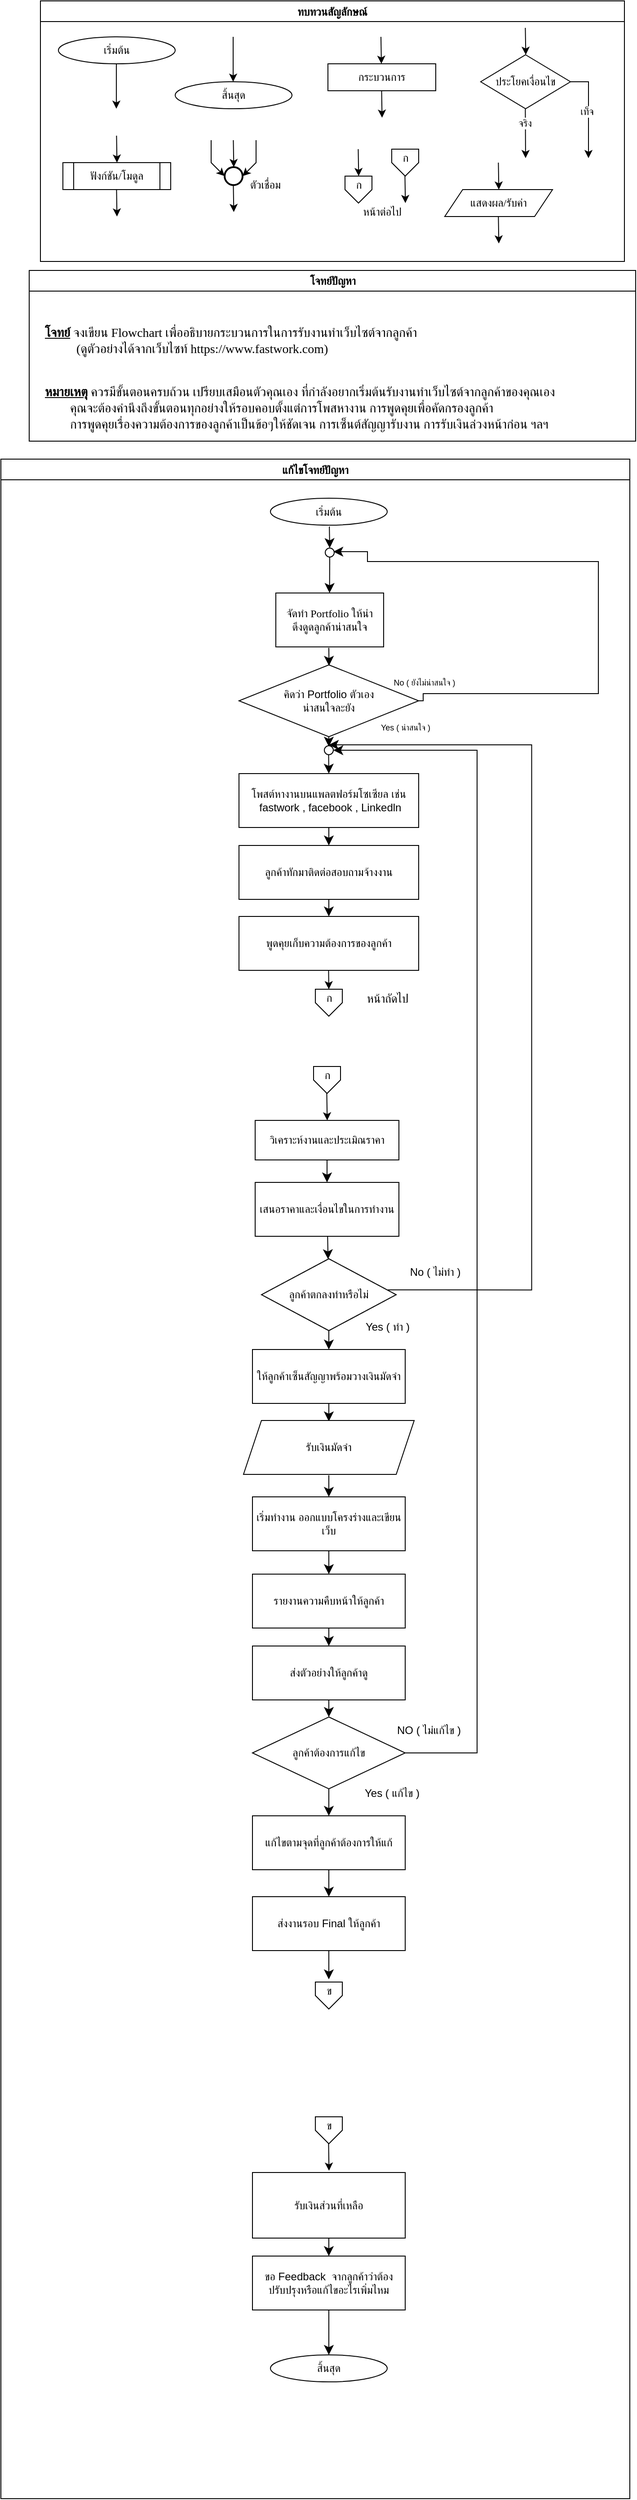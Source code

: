 <mxfile version="28.0.1">
  <diagram name="Page-1" id="DssRzBVpUx6aVscQZ6Vy">
    <mxGraphModel dx="2907" dy="918" grid="1" gridSize="10" guides="1" tooltips="1" connect="1" arrows="1" fold="1" page="1" pageScale="1" pageWidth="827" pageHeight="1169" math="0" shadow="0">
      <root>
        <mxCell id="0" />
        <mxCell id="1" parent="0" />
        <mxCell id="rm-N7uv2QARpRpkkR8JZ-1" value="ทบทวนสัญลักษณ์" style="swimlane;fontFamily=Sarabun;fontSource=https%3A%2F%2Ffonts.googleapis.com%2Fcss%3Ffamily%3DSarabun;" parent="1" vertex="1">
          <mxGeometry x="-720" y="20" width="650" height="290" as="geometry" />
        </mxCell>
        <mxCell id="rm-N7uv2QARpRpkkR8JZ-2" value="&lt;font data-font-src=&quot;https://fonts.googleapis.com/css?family=Sarabun&quot; face=&quot;Sarabun&quot;&gt;เริ่มต้น&lt;/font&gt;" style="ellipse;whiteSpace=wrap;html=1;" parent="rm-N7uv2QARpRpkkR8JZ-1" vertex="1">
          <mxGeometry x="20" y="40" width="130" height="30" as="geometry" />
        </mxCell>
        <mxCell id="rm-N7uv2QARpRpkkR8JZ-3" value="" style="endArrow=classic;html=1;rounded=0;" parent="rm-N7uv2QARpRpkkR8JZ-1" edge="1">
          <mxGeometry width="50" height="50" relative="1" as="geometry">
            <mxPoint x="84.5" y="70" as="sourcePoint" />
            <mxPoint x="84.5" y="120" as="targetPoint" />
          </mxGeometry>
        </mxCell>
        <mxCell id="rm-N7uv2QARpRpkkR8JZ-4" value="&lt;font face=&quot;Sarabun&quot;&gt;สิ้นสุด&lt;/font&gt;" style="ellipse;whiteSpace=wrap;html=1;" parent="rm-N7uv2QARpRpkkR8JZ-1" vertex="1">
          <mxGeometry x="150" y="90" width="130" height="30" as="geometry" />
        </mxCell>
        <mxCell id="rm-N7uv2QARpRpkkR8JZ-5" value="" style="endArrow=classic;html=1;rounded=0;" parent="rm-N7uv2QARpRpkkR8JZ-1" edge="1">
          <mxGeometry width="50" height="50" relative="1" as="geometry">
            <mxPoint x="214.5" y="40" as="sourcePoint" />
            <mxPoint x="214.5" y="90" as="targetPoint" />
          </mxGeometry>
        </mxCell>
        <mxCell id="rm-N7uv2QARpRpkkR8JZ-6" value="กระบวนการ" style="rounded=0;whiteSpace=wrap;html=1;fontFamily=Sarabun;fontSource=https%3A%2F%2Ffonts.googleapis.com%2Fcss%3Ffamily%3DSarabun;" parent="rm-N7uv2QARpRpkkR8JZ-1" vertex="1">
          <mxGeometry x="320" y="70" width="120" height="30" as="geometry" />
        </mxCell>
        <mxCell id="rm-N7uv2QARpRpkkR8JZ-7" value="" style="endArrow=classic;html=1;rounded=0;" parent="rm-N7uv2QARpRpkkR8JZ-1" edge="1">
          <mxGeometry width="50" height="50" relative="1" as="geometry">
            <mxPoint x="379" y="40" as="sourcePoint" />
            <mxPoint x="379.5" y="70" as="targetPoint" />
          </mxGeometry>
        </mxCell>
        <mxCell id="rm-N7uv2QARpRpkkR8JZ-8" value="" style="endArrow=classic;html=1;rounded=0;" parent="rm-N7uv2QARpRpkkR8JZ-1" edge="1">
          <mxGeometry width="50" height="50" relative="1" as="geometry">
            <mxPoint x="379.75" y="100" as="sourcePoint" />
            <mxPoint x="380.25" y="130" as="targetPoint" />
          </mxGeometry>
        </mxCell>
        <mxCell id="rm-N7uv2QARpRpkkR8JZ-9" value="ประโยคเงื่อนไข" style="rhombus;whiteSpace=wrap;html=1;fontFamily=Sarabun;fontSource=https%3A%2F%2Ffonts.googleapis.com%2Fcss%3Ffamily%3DSarabun;" parent="rm-N7uv2QARpRpkkR8JZ-1" vertex="1">
          <mxGeometry x="490" y="60" width="100" height="60" as="geometry" />
        </mxCell>
        <mxCell id="rm-N7uv2QARpRpkkR8JZ-10" value="" style="endArrow=classic;html=1;rounded=0;" parent="rm-N7uv2QARpRpkkR8JZ-1" edge="1">
          <mxGeometry width="50" height="50" relative="1" as="geometry">
            <mxPoint x="539.71" y="30" as="sourcePoint" />
            <mxPoint x="540.21" y="60" as="targetPoint" />
          </mxGeometry>
        </mxCell>
        <mxCell id="rm-N7uv2QARpRpkkR8JZ-11" value="" style="endArrow=classic;html=1;rounded=0;" parent="rm-N7uv2QARpRpkkR8JZ-1" edge="1">
          <mxGeometry width="50" height="50" relative="1" as="geometry">
            <mxPoint x="539.71" y="120" as="sourcePoint" />
            <mxPoint x="540" y="175" as="targetPoint" />
          </mxGeometry>
        </mxCell>
        <mxCell id="rm-N7uv2QARpRpkkR8JZ-12" value="จริง" style="edgeLabel;html=1;align=center;verticalAlign=middle;resizable=0;points=[];fontFamily=Sarabun;fontSource=https%3A%2F%2Ffonts.googleapis.com%2Fcss%3Ffamily%3DSarabun;" parent="rm-N7uv2QARpRpkkR8JZ-11" vertex="1" connectable="0">
          <mxGeometry x="-0.414" y="-1" relative="1" as="geometry">
            <mxPoint as="offset" />
          </mxGeometry>
        </mxCell>
        <mxCell id="rm-N7uv2QARpRpkkR8JZ-13" value="" style="endArrow=classic;html=1;rounded=0;exitX=1;exitY=0.5;exitDx=0;exitDy=0;" parent="rm-N7uv2QARpRpkkR8JZ-1" source="rm-N7uv2QARpRpkkR8JZ-9" edge="1">
          <mxGeometry width="50" height="50" relative="1" as="geometry">
            <mxPoint x="620" y="95" as="sourcePoint" />
            <mxPoint x="610" y="175" as="targetPoint" />
            <Array as="points">
              <mxPoint x="610" y="90" />
            </Array>
          </mxGeometry>
        </mxCell>
        <mxCell id="rm-N7uv2QARpRpkkR8JZ-14" value="&lt;font data-font-src=&quot;https://fonts.googleapis.com/css?family=Sarabun&quot; face=&quot;Sarabun&quot;&gt;เท็จ&lt;/font&gt;" style="edgeLabel;html=1;align=center;verticalAlign=middle;resizable=0;points=[];" parent="rm-N7uv2QARpRpkkR8JZ-13" vertex="1" connectable="0">
          <mxGeometry x="-0.002" y="-2" relative="1" as="geometry">
            <mxPoint as="offset" />
          </mxGeometry>
        </mxCell>
        <mxCell id="rm-N7uv2QARpRpkkR8JZ-15" value="&lt;font data-font-src=&quot;https://fonts.googleapis.com/css?family=Sarabun&quot; face=&quot;Sarabun&quot;&gt;ฟังก์ชัน/โมดูล&lt;/font&gt;" style="shape=process;whiteSpace=wrap;html=1;backgroundOutline=1;" parent="rm-N7uv2QARpRpkkR8JZ-1" vertex="1">
          <mxGeometry x="25" y="180" width="120" height="30" as="geometry" />
        </mxCell>
        <mxCell id="rm-N7uv2QARpRpkkR8JZ-16" value="" style="endArrow=classic;html=1;rounded=0;" parent="rm-N7uv2QARpRpkkR8JZ-1" edge="1">
          <mxGeometry width="50" height="50" relative="1" as="geometry">
            <mxPoint x="84.71" y="150" as="sourcePoint" />
            <mxPoint x="85.21" y="180" as="targetPoint" />
          </mxGeometry>
        </mxCell>
        <mxCell id="rm-N7uv2QARpRpkkR8JZ-17" value="" style="endArrow=classic;html=1;rounded=0;" parent="rm-N7uv2QARpRpkkR8JZ-1" edge="1">
          <mxGeometry width="50" height="50" relative="1" as="geometry">
            <mxPoint x="84.71" y="210" as="sourcePoint" />
            <mxPoint x="85.21" y="240" as="targetPoint" />
          </mxGeometry>
        </mxCell>
        <mxCell id="rm-N7uv2QARpRpkkR8JZ-18" value="" style="strokeWidth=2;html=1;shape=mxgraph.flowchart.start_2;whiteSpace=wrap;" parent="rm-N7uv2QARpRpkkR8JZ-1" vertex="1">
          <mxGeometry x="205" y="185" width="20" height="20" as="geometry" />
        </mxCell>
        <mxCell id="rm-N7uv2QARpRpkkR8JZ-19" value="" style="endArrow=classic;html=1;rounded=0;" parent="rm-N7uv2QARpRpkkR8JZ-1" edge="1">
          <mxGeometry width="50" height="50" relative="1" as="geometry">
            <mxPoint x="214.71" y="155" as="sourcePoint" />
            <mxPoint x="215.21" y="185" as="targetPoint" />
          </mxGeometry>
        </mxCell>
        <mxCell id="rm-N7uv2QARpRpkkR8JZ-20" value="" style="endArrow=classic;html=1;rounded=0;entryX=0;entryY=0.5;entryDx=0;entryDy=0;entryPerimeter=0;" parent="rm-N7uv2QARpRpkkR8JZ-1" target="rm-N7uv2QARpRpkkR8JZ-18" edge="1">
          <mxGeometry width="50" height="50" relative="1" as="geometry">
            <mxPoint x="190.0" y="155" as="sourcePoint" />
            <mxPoint x="190.5" y="185" as="targetPoint" />
            <Array as="points">
              <mxPoint x="190" y="180" />
            </Array>
          </mxGeometry>
        </mxCell>
        <mxCell id="rm-N7uv2QARpRpkkR8JZ-21" value="" style="endArrow=classic;html=1;rounded=0;entryX=1;entryY=0.5;entryDx=0;entryDy=0;entryPerimeter=0;" parent="rm-N7uv2QARpRpkkR8JZ-1" target="rm-N7uv2QARpRpkkR8JZ-18" edge="1">
          <mxGeometry width="50" height="50" relative="1" as="geometry">
            <mxPoint x="240.0" y="155" as="sourcePoint" />
            <mxPoint x="240.5" y="185" as="targetPoint" />
            <Array as="points">
              <mxPoint x="240" y="180" />
            </Array>
          </mxGeometry>
        </mxCell>
        <mxCell id="rm-N7uv2QARpRpkkR8JZ-22" value="" style="endArrow=classic;html=1;rounded=0;" parent="rm-N7uv2QARpRpkkR8JZ-1" edge="1">
          <mxGeometry width="50" height="50" relative="1" as="geometry">
            <mxPoint x="214.71" y="205" as="sourcePoint" />
            <mxPoint x="215.21" y="235" as="targetPoint" />
          </mxGeometry>
        </mxCell>
        <mxCell id="rm-N7uv2QARpRpkkR8JZ-23" value="&lt;font data-font-src=&quot;https://fonts.googleapis.com/css?family=Sarabun&quot; face=&quot;Sarabun&quot;&gt;ตัวเชื่อม&lt;/font&gt;" style="text;html=1;align=center;verticalAlign=middle;resizable=0;points=[];autosize=1;strokeColor=none;fillColor=none;" parent="rm-N7uv2QARpRpkkR8JZ-1" vertex="1">
          <mxGeometry x="220" y="190" width="60" height="30" as="geometry" />
        </mxCell>
        <mxCell id="rm-N7uv2QARpRpkkR8JZ-24" value="" style="endArrow=classic;html=1;rounded=0;" parent="rm-N7uv2QARpRpkkR8JZ-1" edge="1">
          <mxGeometry width="50" height="50" relative="1" as="geometry">
            <mxPoint x="353.71" y="165" as="sourcePoint" />
            <mxPoint x="354.21" y="195" as="targetPoint" />
          </mxGeometry>
        </mxCell>
        <mxCell id="rm-N7uv2QARpRpkkR8JZ-25" value="" style="verticalLabelPosition=bottom;verticalAlign=top;html=1;shape=offPageConnector;rounded=0;size=0.5;" parent="rm-N7uv2QARpRpkkR8JZ-1" vertex="1">
          <mxGeometry x="339" y="195" width="30" height="30" as="geometry" />
        </mxCell>
        <mxCell id="rm-N7uv2QARpRpkkR8JZ-26" value="" style="endArrow=classic;html=1;rounded=0;" parent="rm-N7uv2QARpRpkkR8JZ-1" edge="1">
          <mxGeometry width="50" height="50" relative="1" as="geometry">
            <mxPoint x="405.71" y="195" as="sourcePoint" />
            <mxPoint x="406.21" y="225" as="targetPoint" />
          </mxGeometry>
        </mxCell>
        <mxCell id="rm-N7uv2QARpRpkkR8JZ-27" value="" style="verticalLabelPosition=bottom;verticalAlign=top;html=1;shape=offPageConnector;rounded=0;size=0.5;" parent="rm-N7uv2QARpRpkkR8JZ-1" vertex="1">
          <mxGeometry x="391" y="165" width="30" height="30" as="geometry" />
        </mxCell>
        <mxCell id="rm-N7uv2QARpRpkkR8JZ-28" value="หน้าต่อไป" style="text;html=1;align=center;verticalAlign=middle;resizable=0;points=[];autosize=1;strokeColor=none;fillColor=none;fontFamily=Sarabun;fontSource=https%3A%2F%2Ffonts.googleapis.com%2Fcss%3Ffamily%3DSarabun;" parent="rm-N7uv2QARpRpkkR8JZ-1" vertex="1">
          <mxGeometry x="345" y="220" width="70" height="30" as="geometry" />
        </mxCell>
        <mxCell id="rm-N7uv2QARpRpkkR8JZ-29" value="ก" style="text;html=1;align=center;verticalAlign=middle;resizable=0;points=[];autosize=1;strokeColor=none;fillColor=none;fontFamily=Sarabun;fontSource=https%3A%2F%2Ffonts.googleapis.com%2Fcss%3Ffamily%3DSarabun;" parent="rm-N7uv2QARpRpkkR8JZ-1" vertex="1">
          <mxGeometry x="339" y="190" width="30" height="30" as="geometry" />
        </mxCell>
        <mxCell id="rm-N7uv2QARpRpkkR8JZ-30" value="ก" style="text;html=1;align=center;verticalAlign=middle;resizable=0;points=[];autosize=1;strokeColor=none;fillColor=none;fontFamily=Sarabun;fontSource=https%3A%2F%2Ffonts.googleapis.com%2Fcss%3Ffamily%3DSarabun;" parent="rm-N7uv2QARpRpkkR8JZ-1" vertex="1">
          <mxGeometry x="391" y="160" width="30" height="30" as="geometry" />
        </mxCell>
        <mxCell id="rm-N7uv2QARpRpkkR8JZ-31" value="แสดงผล/รับค่า" style="shape=parallelogram;perimeter=parallelogramPerimeter;whiteSpace=wrap;html=1;fixedSize=1;fontFamily=Sarabun;fontSource=https%3A%2F%2Ffonts.googleapis.com%2Fcss%3Ffamily%3DSarabun;" parent="rm-N7uv2QARpRpkkR8JZ-1" vertex="1">
          <mxGeometry x="450" y="210" width="120" height="30" as="geometry" />
        </mxCell>
        <mxCell id="rm-N7uv2QARpRpkkR8JZ-32" value="" style="endArrow=classic;html=1;rounded=0;" parent="rm-N7uv2QARpRpkkR8JZ-1" edge="1">
          <mxGeometry width="50" height="50" relative="1" as="geometry">
            <mxPoint x="509.71" y="180" as="sourcePoint" />
            <mxPoint x="510.21" y="210" as="targetPoint" />
          </mxGeometry>
        </mxCell>
        <mxCell id="rm-N7uv2QARpRpkkR8JZ-33" value="" style="endArrow=classic;html=1;rounded=0;" parent="rm-N7uv2QARpRpkkR8JZ-1" edge="1">
          <mxGeometry width="50" height="50" relative="1" as="geometry">
            <mxPoint x="509.71" y="240" as="sourcePoint" />
            <mxPoint x="510.21" y="270" as="targetPoint" />
          </mxGeometry>
        </mxCell>
        <mxCell id="rm-N7uv2QARpRpkkR8JZ-34" value="แก้ไขโจทย์ปัญหา" style="swimlane;fontFamily=Sarabun;fontSource=https%3A%2F%2Ffonts.googleapis.com%2Fcss%3Ffamily%3DSarabun;" parent="1" vertex="1">
          <mxGeometry x="-764" y="530" width="700" height="2270" as="geometry" />
        </mxCell>
        <mxCell id="rm-N7uv2QARpRpkkR8JZ-35" value="&lt;font data-font-src=&quot;https://fonts.googleapis.com/css?family=Sarabun&quot; face=&quot;Sarabun&quot;&gt;เริ่มต้น&lt;/font&gt;" style="ellipse;whiteSpace=wrap;html=1;" parent="rm-N7uv2QARpRpkkR8JZ-34" vertex="1">
          <mxGeometry x="300" y="43.5" width="130" height="30" as="geometry" />
        </mxCell>
        <mxCell id="rm-N7uv2QARpRpkkR8JZ-36" value="&lt;font face=&quot;Sarabun&quot;&gt;สิ้นสุด&lt;/font&gt;" style="ellipse;whiteSpace=wrap;html=1;" parent="rm-N7uv2QARpRpkkR8JZ-34" vertex="1">
          <mxGeometry x="300" y="2110" width="130" height="30" as="geometry" />
        </mxCell>
        <mxCell id="as8NRprZfqHVH22VCf2Z-28" value="&lt;span style=&quot;font-weight: normal; font-style: normal;&quot; class=&quot;s1&quot;&gt;จัดทำ Portfolio ให้น่าดึงดูดลูกค้าน่าสนใจ&lt;/span&gt;" style="whiteSpace=wrap;html=1;fontFamily=Comic Sans MS;fontSize=12;" vertex="1" parent="rm-N7uv2QARpRpkkR8JZ-34">
          <mxGeometry x="306" y="149" width="120" height="60" as="geometry" />
        </mxCell>
        <mxCell id="as8NRprZfqHVH22VCf2Z-32" value="" style="edgeStyle=none;orthogonalLoop=1;jettySize=auto;html=1;rounded=0;fontSize=12;startSize=8;endSize=8;curved=1;" edge="1" parent="rm-N7uv2QARpRpkkR8JZ-34">
          <mxGeometry width="140" relative="1" as="geometry">
            <mxPoint x="365.58" y="75" as="sourcePoint" />
            <mxPoint x="366" y="99" as="targetPoint" />
            <Array as="points" />
          </mxGeometry>
        </mxCell>
        <mxCell id="as8NRprZfqHVH22VCf2Z-34" value="" style="edgeStyle=none;curved=1;rounded=0;orthogonalLoop=1;jettySize=auto;html=1;fontSize=12;startSize=8;endSize=8;exitX=0.5;exitY=1;exitDx=0;exitDy=0;" edge="1" parent="rm-N7uv2QARpRpkkR8JZ-34" source="as8NRprZfqHVH22VCf2Z-33">
          <mxGeometry relative="1" as="geometry">
            <mxPoint x="366" y="79" as="sourcePoint" />
            <mxPoint x="365.79" y="149.0" as="targetPoint" />
          </mxGeometry>
        </mxCell>
        <mxCell id="as8NRprZfqHVH22VCf2Z-33" value="" style="ellipse;whiteSpace=wrap;html=1;" vertex="1" parent="rm-N7uv2QARpRpkkR8JZ-34">
          <mxGeometry x="361" y="99" width="10" height="10" as="geometry" />
        </mxCell>
        <mxCell id="as8NRprZfqHVH22VCf2Z-35" style="edgeStyle=none;curved=1;rounded=0;orthogonalLoop=1;jettySize=auto;html=1;entryX=0.5;entryY=0;entryDx=0;entryDy=0;fontSize=12;startSize=8;endSize=8;" edge="1" parent="rm-N7uv2QARpRpkkR8JZ-34" source="as8NRprZfqHVH22VCf2Z-28" target="as8NRprZfqHVH22VCf2Z-28">
          <mxGeometry relative="1" as="geometry" />
        </mxCell>
        <mxCell id="as8NRprZfqHVH22VCf2Z-42" value="" style="edgeStyle=none;curved=1;rounded=0;orthogonalLoop=1;jettySize=auto;html=1;fontSize=12;startSize=8;endSize=8;" edge="1" parent="rm-N7uv2QARpRpkkR8JZ-34" source="as8NRprZfqHVH22VCf2Z-36">
          <mxGeometry relative="1" as="geometry">
            <mxPoint x="365" y="320" as="targetPoint" />
          </mxGeometry>
        </mxCell>
        <mxCell id="as8NRprZfqHVH22VCf2Z-36" value="&lt;br&gt;คิดว่า Portfolio ตัวเอง&lt;div&gt;น่าสนใจละยัง&lt;div&gt;&lt;br&gt;&lt;/div&gt;&lt;/div&gt;" style="rhombus;whiteSpace=wrap;html=1;" vertex="1" parent="rm-N7uv2QARpRpkkR8JZ-34">
          <mxGeometry x="265" y="229" width="200" height="80" as="geometry" />
        </mxCell>
        <mxCell id="as8NRprZfqHVH22VCf2Z-37" value="" style="edgeStyle=orthogonalEdgeStyle;orthogonalLoop=1;jettySize=auto;html=1;rounded=0;fontSize=12;startSize=8;endSize=8;entryX=0;entryY=0;entryDx=0;entryDy=0;exitX=1;exitY=0.5;exitDx=0;exitDy=0;" edge="1" parent="rm-N7uv2QARpRpkkR8JZ-34" source="as8NRprZfqHVH22VCf2Z-36">
          <mxGeometry width="140" relative="1" as="geometry">
            <mxPoint x="470" y="271" as="sourcePoint" />
            <mxPoint x="370.004" y="103.004" as="targetPoint" />
            <Array as="points">
              <mxPoint x="470" y="269" />
              <mxPoint x="470" y="261" />
              <mxPoint x="665" y="261" />
              <mxPoint x="665" y="114" />
              <mxPoint x="408" y="114" />
              <mxPoint x="408" y="103" />
            </Array>
          </mxGeometry>
        </mxCell>
        <mxCell id="as8NRprZfqHVH22VCf2Z-38" value="" style="edgeStyle=none;orthogonalLoop=1;jettySize=auto;html=1;rounded=0;fontSize=12;startSize=8;endSize=8;curved=1;entryX=0.5;entryY=0;entryDx=0;entryDy=0;" edge="1" parent="rm-N7uv2QARpRpkkR8JZ-34">
          <mxGeometry width="140" relative="1" as="geometry">
            <mxPoint x="365" y="210" as="sourcePoint" />
            <mxPoint x="365.2" y="230" as="targetPoint" />
            <Array as="points" />
          </mxGeometry>
        </mxCell>
        <mxCell id="as8NRprZfqHVH22VCf2Z-39" value="No ( ยังไม่น่าสนใจ )" style="text;html=1;align=center;verticalAlign=middle;resizable=0;points=[];autosize=1;strokeColor=none;fillColor=none;fontSize=9;" vertex="1" parent="rm-N7uv2QARpRpkkR8JZ-34">
          <mxGeometry x="421" y="239" width="100" height="20" as="geometry" />
        </mxCell>
        <mxCell id="as8NRprZfqHVH22VCf2Z-40" value="Yes ( น่าสนใจ )" style="text;html=1;align=center;verticalAlign=middle;resizable=0;points=[];autosize=1;strokeColor=none;fillColor=none;fontSize=9;" vertex="1" parent="rm-N7uv2QARpRpkkR8JZ-34">
          <mxGeometry x="410" y="289" width="80" height="20" as="geometry" />
        </mxCell>
        <mxCell id="as8NRprZfqHVH22VCf2Z-44" value="" style="edgeStyle=none;curved=1;rounded=0;orthogonalLoop=1;jettySize=auto;html=1;fontSize=12;startSize=8;endSize=8;" edge="1" parent="rm-N7uv2QARpRpkkR8JZ-34" source="as8NRprZfqHVH22VCf2Z-41" target="as8NRprZfqHVH22VCf2Z-43">
          <mxGeometry relative="1" as="geometry" />
        </mxCell>
        <mxCell id="as8NRprZfqHVH22VCf2Z-41" value="โพสต์หางานบนแพลตฟอร์มโซเซียล เช่น &amp;nbsp;fastwork , facebook , Linkedln" style="whiteSpace=wrap;html=1;" vertex="1" parent="rm-N7uv2QARpRpkkR8JZ-34">
          <mxGeometry x="265" y="350" width="200" height="60" as="geometry" />
        </mxCell>
        <mxCell id="as8NRprZfqHVH22VCf2Z-46" value="" style="edgeStyle=none;curved=1;rounded=0;orthogonalLoop=1;jettySize=auto;html=1;fontSize=12;startSize=8;endSize=8;" edge="1" parent="rm-N7uv2QARpRpkkR8JZ-34" source="as8NRprZfqHVH22VCf2Z-43" target="as8NRprZfqHVH22VCf2Z-45">
          <mxGeometry relative="1" as="geometry" />
        </mxCell>
        <mxCell id="as8NRprZfqHVH22VCf2Z-43" value="ลูกค้าทักมาติดต่อสอบถามจ้างงาน" style="whiteSpace=wrap;html=1;" vertex="1" parent="rm-N7uv2QARpRpkkR8JZ-34">
          <mxGeometry x="265" y="430" width="200" height="60" as="geometry" />
        </mxCell>
        <mxCell id="as8NRprZfqHVH22VCf2Z-45" value="พูดคุยเก็บความต้องการของลูกค้า" style="whiteSpace=wrap;html=1;" vertex="1" parent="rm-N7uv2QARpRpkkR8JZ-34">
          <mxGeometry x="265" y="509" width="200" height="60" as="geometry" />
        </mxCell>
        <mxCell id="as8NRprZfqHVH22VCf2Z-47" value="" style="endArrow=classic;html=1;rounded=0;" edge="1" parent="rm-N7uv2QARpRpkkR8JZ-34">
          <mxGeometry width="50" height="50" relative="1" as="geometry">
            <mxPoint x="364.71" y="569" as="sourcePoint" />
            <mxPoint x="365" y="590" as="targetPoint" />
          </mxGeometry>
        </mxCell>
        <mxCell id="as8NRprZfqHVH22VCf2Z-48" value="" style="verticalLabelPosition=bottom;verticalAlign=top;html=1;shape=offPageConnector;rounded=0;size=0.5;" vertex="1" parent="rm-N7uv2QARpRpkkR8JZ-34">
          <mxGeometry x="350" y="590" width="30" height="30" as="geometry" />
        </mxCell>
        <mxCell id="as8NRprZfqHVH22VCf2Z-49" value="ก" style="text;html=1;align=center;verticalAlign=middle;resizable=0;points=[];autosize=1;strokeColor=none;fillColor=none;fontFamily=Sarabun;fontSource=https%3A%2F%2Ffonts.googleapis.com%2Fcss%3Ffamily%3DSarabun;" vertex="1" parent="rm-N7uv2QARpRpkkR8JZ-34">
          <mxGeometry x="350" y="585" width="30" height="30" as="geometry" />
        </mxCell>
        <mxCell id="as8NRprZfqHVH22VCf2Z-50" value="" style="endArrow=classic;html=1;rounded=0;" edge="1" parent="rm-N7uv2QARpRpkkR8JZ-34">
          <mxGeometry width="50" height="50" relative="1" as="geometry">
            <mxPoint x="362.71" y="706" as="sourcePoint" />
            <mxPoint x="363.21" y="736" as="targetPoint" />
          </mxGeometry>
        </mxCell>
        <mxCell id="as8NRprZfqHVH22VCf2Z-51" value="" style="verticalLabelPosition=bottom;verticalAlign=top;html=1;shape=offPageConnector;rounded=0;size=0.5;" vertex="1" parent="rm-N7uv2QARpRpkkR8JZ-34">
          <mxGeometry x="348" y="676" width="30" height="30" as="geometry" />
        </mxCell>
        <mxCell id="as8NRprZfqHVH22VCf2Z-52" value="ก" style="text;html=1;align=center;verticalAlign=middle;resizable=0;points=[];autosize=1;strokeColor=none;fillColor=none;fontFamily=Sarabun;fontSource=https%3A%2F%2Ffonts.googleapis.com%2Fcss%3Ffamily%3DSarabun;" vertex="1" parent="rm-N7uv2QARpRpkkR8JZ-34">
          <mxGeometry x="348" y="671" width="30" height="30" as="geometry" />
        </mxCell>
        <mxCell id="as8NRprZfqHVH22VCf2Z-53" value="หน้าถัดไป" style="text;html=1;align=center;verticalAlign=middle;resizable=0;points=[];autosize=1;strokeColor=none;fillColor=none;fontSize=13;" vertex="1" parent="rm-N7uv2QARpRpkkR8JZ-34">
          <mxGeometry x="390.25" y="585" width="80" height="30" as="geometry" />
        </mxCell>
        <mxCell id="as8NRprZfqHVH22VCf2Z-56" value="" style="edgeStyle=none;curved=1;rounded=0;orthogonalLoop=1;jettySize=auto;html=1;fontSize=12;startSize=8;endSize=8;" edge="1" parent="rm-N7uv2QARpRpkkR8JZ-34" source="as8NRprZfqHVH22VCf2Z-54" target="as8NRprZfqHVH22VCf2Z-55">
          <mxGeometry relative="1" as="geometry" />
        </mxCell>
        <mxCell id="as8NRprZfqHVH22VCf2Z-54" value="วิเคราะห์งานและประเมิณราคา" style="rounded=0;whiteSpace=wrap;html=1;" vertex="1" parent="rm-N7uv2QARpRpkkR8JZ-34">
          <mxGeometry x="283" y="736" width="160" height="44" as="geometry" />
        </mxCell>
        <mxCell id="as8NRprZfqHVH22VCf2Z-58" value="" style="edgeStyle=none;curved=1;rounded=0;orthogonalLoop=1;jettySize=auto;html=1;fontSize=12;startSize=8;endSize=8;" edge="1" parent="rm-N7uv2QARpRpkkR8JZ-34" source="as8NRprZfqHVH22VCf2Z-55" target="as8NRprZfqHVH22VCf2Z-57">
          <mxGeometry relative="1" as="geometry" />
        </mxCell>
        <mxCell id="as8NRprZfqHVH22VCf2Z-55" value="เสนอราคาและเงื่อนไขในการทำงาน" style="whiteSpace=wrap;html=1;rounded=0;" vertex="1" parent="rm-N7uv2QARpRpkkR8JZ-34">
          <mxGeometry x="283" y="805" width="160" height="60" as="geometry" />
        </mxCell>
        <mxCell id="as8NRprZfqHVH22VCf2Z-68" value="" style="edgeStyle=none;curved=1;rounded=0;orthogonalLoop=1;jettySize=auto;html=1;fontSize=12;startSize=8;endSize=8;" edge="1" parent="rm-N7uv2QARpRpkkR8JZ-34" source="as8NRprZfqHVH22VCf2Z-57" target="as8NRprZfqHVH22VCf2Z-67">
          <mxGeometry relative="1" as="geometry" />
        </mxCell>
        <mxCell id="as8NRprZfqHVH22VCf2Z-57" value="ลูกค้าตกลงทำหรือไม่" style="rhombus;whiteSpace=wrap;html=1;rounded=0;" vertex="1" parent="rm-N7uv2QARpRpkkR8JZ-34">
          <mxGeometry x="290" y="890" width="150" height="80" as="geometry" />
        </mxCell>
        <mxCell id="as8NRprZfqHVH22VCf2Z-59" value="No ( ไม่ทำ )" style="text;html=1;align=center;verticalAlign=middle;resizable=0;points=[];autosize=1;strokeColor=none;fillColor=none;fontSize=12;" vertex="1" parent="rm-N7uv2QARpRpkkR8JZ-34">
          <mxGeometry x="443" y="890" width="80" height="30" as="geometry" />
        </mxCell>
        <mxCell id="as8NRprZfqHVH22VCf2Z-60" value="" style="edgeStyle=orthogonalEdgeStyle;orthogonalLoop=1;jettySize=auto;html=1;rounded=0;fontSize=12;startSize=8;endSize=8;entryX=1.427;entryY=0.5;entryDx=0;entryDy=0;entryPerimeter=0;" edge="1" parent="rm-N7uv2QARpRpkkR8JZ-34">
          <mxGeometry width="140" relative="1" as="geometry">
            <mxPoint x="430.73" y="924.66" as="sourcePoint" />
            <mxPoint x="365" y="318" as="targetPoint" />
            <Array as="points">
              <mxPoint x="590.73" y="925" />
              <mxPoint x="590.73" y="318" />
            </Array>
          </mxGeometry>
        </mxCell>
        <mxCell id="as8NRprZfqHVH22VCf2Z-62" value="" style="edgeStyle=none;curved=1;rounded=0;orthogonalLoop=1;jettySize=auto;html=1;fontSize=12;startSize=8;endSize=8;exitX=0.572;exitY=0.77;exitDx=0;exitDy=0;exitPerimeter=0;" edge="1" parent="rm-N7uv2QARpRpkkR8JZ-34">
          <mxGeometry relative="1" as="geometry">
            <mxPoint x="364.72" y="326.7" as="sourcePoint" />
            <mxPoint x="365" y="350" as="targetPoint" />
          </mxGeometry>
        </mxCell>
        <mxCell id="as8NRprZfqHVH22VCf2Z-61" value="" style="ellipse;whiteSpace=wrap;html=1;" vertex="1" parent="rm-N7uv2QARpRpkkR8JZ-34">
          <mxGeometry x="360" y="319" width="10" height="10" as="geometry" />
        </mxCell>
        <mxCell id="as8NRprZfqHVH22VCf2Z-66" value="Yes ( ทำ )" style="text;html=1;align=center;verticalAlign=middle;resizable=0;points=[];autosize=1;strokeColor=none;fillColor=none;fontSize=12;" vertex="1" parent="rm-N7uv2QARpRpkkR8JZ-34">
          <mxGeometry x="395.25" y="951" width="70" height="30" as="geometry" />
        </mxCell>
        <mxCell id="as8NRprZfqHVH22VCf2Z-70" value="" style="edgeStyle=none;curved=1;rounded=0;orthogonalLoop=1;jettySize=auto;html=1;fontSize=12;startSize=8;endSize=8;" edge="1" parent="rm-N7uv2QARpRpkkR8JZ-34" source="as8NRprZfqHVH22VCf2Z-67">
          <mxGeometry relative="1" as="geometry">
            <mxPoint x="365" y="1071" as="targetPoint" />
          </mxGeometry>
        </mxCell>
        <mxCell id="as8NRprZfqHVH22VCf2Z-67" value="ให้ลูกค้าเซ็นสัญญาพร้อมวางเงินมัดจำ" style="whiteSpace=wrap;html=1;rounded=0;" vertex="1" parent="rm-N7uv2QARpRpkkR8JZ-34">
          <mxGeometry x="280" y="991" width="170" height="60" as="geometry" />
        </mxCell>
        <mxCell id="as8NRprZfqHVH22VCf2Z-72" value="" style="edgeStyle=none;curved=1;rounded=0;orthogonalLoop=1;jettySize=auto;html=1;fontSize=12;startSize=8;endSize=8;" edge="1" parent="rm-N7uv2QARpRpkkR8JZ-34" target="as8NRprZfqHVH22VCf2Z-71">
          <mxGeometry relative="1" as="geometry">
            <mxPoint x="365" y="1131" as="sourcePoint" />
          </mxGeometry>
        </mxCell>
        <mxCell id="as8NRprZfqHVH22VCf2Z-74" value="" style="edgeStyle=none;curved=1;rounded=0;orthogonalLoop=1;jettySize=auto;html=1;fontSize=12;startSize=8;endSize=8;" edge="1" parent="rm-N7uv2QARpRpkkR8JZ-34" source="as8NRprZfqHVH22VCf2Z-71" target="as8NRprZfqHVH22VCf2Z-73">
          <mxGeometry relative="1" as="geometry" />
        </mxCell>
        <mxCell id="as8NRprZfqHVH22VCf2Z-71" value="เริ่มทำงาน ออกแบบโครงร่างและเขียนเว็บ" style="whiteSpace=wrap;html=1;rounded=0;" vertex="1" parent="rm-N7uv2QARpRpkkR8JZ-34">
          <mxGeometry x="280" y="1155" width="170" height="60" as="geometry" />
        </mxCell>
        <mxCell id="as8NRprZfqHVH22VCf2Z-76" value="" style="edgeStyle=none;curved=1;rounded=0;orthogonalLoop=1;jettySize=auto;html=1;fontSize=12;startSize=8;endSize=8;" edge="1" parent="rm-N7uv2QARpRpkkR8JZ-34" source="as8NRprZfqHVH22VCf2Z-73" target="as8NRprZfqHVH22VCf2Z-75">
          <mxGeometry relative="1" as="geometry" />
        </mxCell>
        <mxCell id="as8NRprZfqHVH22VCf2Z-73" value="รายงานความคืบหน้าให้ลูกค้า" style="whiteSpace=wrap;html=1;rounded=0;" vertex="1" parent="rm-N7uv2QARpRpkkR8JZ-34">
          <mxGeometry x="280" y="1241" width="170" height="60" as="geometry" />
        </mxCell>
        <mxCell id="as8NRprZfqHVH22VCf2Z-78" value="" style="edgeStyle=none;curved=1;rounded=0;orthogonalLoop=1;jettySize=auto;html=1;fontSize=12;startSize=8;endSize=8;" edge="1" parent="rm-N7uv2QARpRpkkR8JZ-34" source="as8NRprZfqHVH22VCf2Z-75" target="as8NRprZfqHVH22VCf2Z-77">
          <mxGeometry relative="1" as="geometry" />
        </mxCell>
        <mxCell id="as8NRprZfqHVH22VCf2Z-75" value="ส่งตัวอย่างให้ลูกค้าดู" style="whiteSpace=wrap;html=1;rounded=0;" vertex="1" parent="rm-N7uv2QARpRpkkR8JZ-34">
          <mxGeometry x="280" y="1321" width="170" height="60" as="geometry" />
        </mxCell>
        <mxCell id="as8NRprZfqHVH22VCf2Z-82" value="" style="edgeStyle=none;curved=1;rounded=0;orthogonalLoop=1;jettySize=auto;html=1;fontSize=12;startSize=8;endSize=8;" edge="1" parent="rm-N7uv2QARpRpkkR8JZ-34" source="as8NRprZfqHVH22VCf2Z-77" target="as8NRprZfqHVH22VCf2Z-81">
          <mxGeometry relative="1" as="geometry" />
        </mxCell>
        <mxCell id="as8NRprZfqHVH22VCf2Z-77" value="ลูกค้าต้องการแก้ไข" style="rhombus;whiteSpace=wrap;html=1;rounded=0;" vertex="1" parent="rm-N7uv2QARpRpkkR8JZ-34">
          <mxGeometry x="280" y="1400" width="170" height="80" as="geometry" />
        </mxCell>
        <mxCell id="as8NRprZfqHVH22VCf2Z-79" value="" style="edgeStyle=orthogonalEdgeStyle;orthogonalLoop=1;jettySize=auto;html=1;rounded=0;fontSize=12;startSize=8;endSize=8;" edge="1" parent="rm-N7uv2QARpRpkkR8JZ-34">
          <mxGeometry width="140" relative="1" as="geometry">
            <mxPoint x="450" y="1440" as="sourcePoint" />
            <mxPoint x="370" y="324" as="targetPoint" />
            <Array as="points">
              <mxPoint x="450" y="1440" />
              <mxPoint x="530" y="1440" />
              <mxPoint x="530" y="324" />
            </Array>
          </mxGeometry>
        </mxCell>
        <mxCell id="as8NRprZfqHVH22VCf2Z-80" value="NO ( ไม่แก้ไข )" style="text;html=1;align=center;verticalAlign=middle;resizable=0;points=[];autosize=1;strokeColor=none;fillColor=none;fontSize=12;" vertex="1" parent="rm-N7uv2QARpRpkkR8JZ-34">
          <mxGeometry x="426" y="1400" width="100" height="30" as="geometry" />
        </mxCell>
        <mxCell id="as8NRprZfqHVH22VCf2Z-86" value="" style="edgeStyle=none;curved=1;rounded=0;orthogonalLoop=1;jettySize=auto;html=1;fontSize=12;startSize=8;endSize=8;" edge="1" parent="rm-N7uv2QARpRpkkR8JZ-34" source="as8NRprZfqHVH22VCf2Z-81" target="as8NRprZfqHVH22VCf2Z-85">
          <mxGeometry relative="1" as="geometry" />
        </mxCell>
        <mxCell id="as8NRprZfqHVH22VCf2Z-81" value="แก้ไขตามจุดที่ลูกค้าต้องการให้แก้" style="whiteSpace=wrap;html=1;rounded=0;" vertex="1" parent="rm-N7uv2QARpRpkkR8JZ-34">
          <mxGeometry x="280" y="1510" width="170" height="60" as="geometry" />
        </mxCell>
        <mxCell id="as8NRprZfqHVH22VCf2Z-83" value="Yes ( แก้ไข )" style="text;html=1;align=center;verticalAlign=middle;resizable=0;points=[];autosize=1;strokeColor=none;fillColor=none;fontSize=12;" vertex="1" parent="rm-N7uv2QARpRpkkR8JZ-34">
          <mxGeometry x="390.25" y="1470" width="90" height="30" as="geometry" />
        </mxCell>
        <mxCell id="as8NRprZfqHVH22VCf2Z-84" value="รับเงินมัดจำ" style="shape=parallelogram;perimeter=parallelogramPerimeter;whiteSpace=wrap;html=1;fixedSize=1;" vertex="1" parent="rm-N7uv2QARpRpkkR8JZ-34">
          <mxGeometry x="270" y="1070" width="190" height="60" as="geometry" />
        </mxCell>
        <mxCell id="as8NRprZfqHVH22VCf2Z-85" value="ส่งงานรอบ Final ให้ลูกค้า" style="whiteSpace=wrap;html=1;rounded=0;" vertex="1" parent="rm-N7uv2QARpRpkkR8JZ-34">
          <mxGeometry x="280" y="1600" width="170" height="60" as="geometry" />
        </mxCell>
        <mxCell id="as8NRprZfqHVH22VCf2Z-87" value="" style="endArrow=classic;html=1;rounded=0;" edge="1" parent="rm-N7uv2QARpRpkkR8JZ-34">
          <mxGeometry width="50" height="50" relative="1" as="geometry">
            <mxPoint x="364.71" y="1875" as="sourcePoint" />
            <mxPoint x="365.21" y="1905" as="targetPoint" />
          </mxGeometry>
        </mxCell>
        <mxCell id="as8NRprZfqHVH22VCf2Z-88" value="" style="verticalLabelPosition=bottom;verticalAlign=top;html=1;shape=offPageConnector;rounded=0;size=0.5;" vertex="1" parent="rm-N7uv2QARpRpkkR8JZ-34">
          <mxGeometry x="350" y="1845" width="30" height="30" as="geometry" />
        </mxCell>
        <mxCell id="as8NRprZfqHVH22VCf2Z-89" value="ข" style="text;html=1;align=center;verticalAlign=middle;resizable=0;points=[];autosize=1;strokeColor=none;fillColor=none;fontFamily=Sarabun;fontSource=https%3A%2F%2Ffonts.googleapis.com%2Fcss%3Ffamily%3DSarabun;" vertex="1" parent="rm-N7uv2QARpRpkkR8JZ-34">
          <mxGeometry x="350" y="1840" width="30" height="30" as="geometry" />
        </mxCell>
        <mxCell id="as8NRprZfqHVH22VCf2Z-90" value="" style="verticalLabelPosition=bottom;verticalAlign=top;html=1;shape=offPageConnector;rounded=0;size=0.5;" vertex="1" parent="rm-N7uv2QARpRpkkR8JZ-34">
          <mxGeometry x="350" y="1695" width="30" height="30" as="geometry" />
        </mxCell>
        <mxCell id="as8NRprZfqHVH22VCf2Z-91" value="ข" style="text;html=1;align=center;verticalAlign=middle;resizable=0;points=[];autosize=1;strokeColor=none;fillColor=none;fontFamily=Sarabun;fontSource=https%3A%2F%2Ffonts.googleapis.com%2Fcss%3Ffamily%3DSarabun;" vertex="1" parent="rm-N7uv2QARpRpkkR8JZ-34">
          <mxGeometry x="350" y="1690" width="30" height="30" as="geometry" />
        </mxCell>
        <mxCell id="as8NRprZfqHVH22VCf2Z-92" value="" style="edgeStyle=none;orthogonalLoop=1;jettySize=auto;html=1;rounded=0;fontSize=12;startSize=8;endSize=8;curved=1;exitX=0.5;exitY=1;exitDx=0;exitDy=0;" edge="1" parent="rm-N7uv2QARpRpkkR8JZ-34" source="as8NRprZfqHVH22VCf2Z-85">
          <mxGeometry width="140" relative="1" as="geometry">
            <mxPoint x="339" y="1810" as="sourcePoint" />
            <mxPoint x="365" y="1692" as="targetPoint" />
            <Array as="points" />
          </mxGeometry>
        </mxCell>
        <mxCell id="as8NRprZfqHVH22VCf2Z-95" value="" style="edgeStyle=none;curved=1;rounded=0;orthogonalLoop=1;jettySize=auto;html=1;fontSize=12;startSize=8;endSize=8;" edge="1" parent="rm-N7uv2QARpRpkkR8JZ-34" source="as8NRprZfqHVH22VCf2Z-93" target="as8NRprZfqHVH22VCf2Z-94">
          <mxGeometry relative="1" as="geometry" />
        </mxCell>
        <mxCell id="as8NRprZfqHVH22VCf2Z-93" value="รับเงินส่วนที่เหลือ" style="rounded=0;whiteSpace=wrap;html=1;" vertex="1" parent="rm-N7uv2QARpRpkkR8JZ-34">
          <mxGeometry x="280" y="1907" width="170" height="73" as="geometry" />
        </mxCell>
        <mxCell id="as8NRprZfqHVH22VCf2Z-94" value="ขอ Feedback &amp;nbsp;จากลูกค้าว่าต้องปรับปรุงหรือแก้ไขอะไรเพิ่มไหม" style="whiteSpace=wrap;html=1;rounded=0;" vertex="1" parent="rm-N7uv2QARpRpkkR8JZ-34">
          <mxGeometry x="280" y="2000" width="170" height="60" as="geometry" />
        </mxCell>
        <mxCell id="as8NRprZfqHVH22VCf2Z-96" value="" style="edgeStyle=none;orthogonalLoop=1;jettySize=auto;html=1;rounded=0;fontSize=12;startSize=8;endSize=8;curved=1;exitX=0.5;exitY=1;exitDx=0;exitDy=0;entryX=0.5;entryY=0;entryDx=0;entryDy=0;" edge="1" parent="rm-N7uv2QARpRpkkR8JZ-34" source="as8NRprZfqHVH22VCf2Z-94" target="rm-N7uv2QARpRpkkR8JZ-36">
          <mxGeometry width="140" relative="1" as="geometry">
            <mxPoint x="420" y="2210" as="sourcePoint" />
            <mxPoint x="560" y="2210" as="targetPoint" />
            <Array as="points" />
          </mxGeometry>
        </mxCell>
        <mxCell id="rm-N7uv2QARpRpkkR8JZ-37" value="&lt;font data-font-src=&quot;https://fonts.googleapis.com/css?family=Sarabun&quot; face=&quot;Sarabun&quot;&gt;โจทย์ปัญหา&lt;/font&gt;" style="swimlane;whiteSpace=wrap;html=1;" parent="1" vertex="1">
          <mxGeometry x="-732.5" y="320" width="675" height="190" as="geometry" />
        </mxCell>
        <mxCell id="rm-N7uv2QARpRpkkR8JZ-38" value="&lt;p style=&quot;line-height: 120%;&quot;&gt;&lt;font data-font-src=&quot;https://fonts.googleapis.com/css?family=Sarabun&quot; face=&quot;Sarabun&quot; style=&quot;font-size: 14px;&quot;&gt;&lt;b&gt;&lt;u&gt;โจทย์&lt;/u&gt;&lt;/b&gt; จงเขียน Flowchart เพื่ออธิบายกระบวนการในการรับงานทำเว็บไซต์จากลูกค้า&lt;br&gt;&amp;nbsp; &amp;nbsp; &amp;nbsp; &amp;nbsp; &amp;nbsp; (ดูตัวอย่างได้จากเว็บไซท์ https://www.fastwork.com)&lt;br&gt;&lt;/font&gt;&lt;br&gt;&lt;/p&gt;&lt;p style=&quot;line-height: 120%;&quot;&gt;&lt;font face=&quot;Sarabun&quot;&gt;&lt;b&gt;&lt;u&gt;หมายเหตุ&lt;/u&gt;&lt;/b&gt;&amp;nbsp;ควรมีขั้นตอนครบถ้วน เปรียบเสมือนตัวคุณเอง ที่กำลังอยากเริ่มต้นรับงานทำเว็บไซต์จากลูกค้าของคุณเอง&lt;br&gt;&amp;nbsp; &amp;nbsp; &amp;nbsp; &amp;nbsp; คุณจะต้องคำนึงถึงขั้นตอนทุกอย่างให้รอบคอบตั้งแต่การโพสหางาน การพูดคุยเพื่อคัดกรองลูกค้า&lt;br&gt;&amp;nbsp; &amp;nbsp; &amp;nbsp; &amp;nbsp; การพูดคุยเรื่องความต้องการของลูกค้าเป็นข้อๆให้ชัดเจน การเซ็นต์สัญญารับงาน การรับเงินล่วงหน้าก่อน ฯลฯ&lt;/font&gt;&lt;/p&gt;&lt;p style=&quot;line-height: 120%;&quot;&gt;&lt;font face=&quot;Sarabun&quot;&gt;&lt;br&gt;&lt;/font&gt;&lt;/p&gt;" style="text;html=1;align=left;verticalAlign=top;resizable=0;points=[];autosize=1;strokeColor=none;fillColor=none;fontSize=14;" parent="rm-N7uv2QARpRpkkR8JZ-37" vertex="1">
          <mxGeometry x="15" y="40" width="660" height="200" as="geometry" />
        </mxCell>
      </root>
    </mxGraphModel>
  </diagram>
</mxfile>

